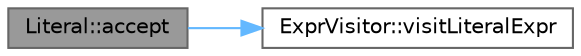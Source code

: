 digraph "Literal::accept"
{
 // LATEX_PDF_SIZE
  bgcolor="transparent";
  edge [fontname=Helvetica,fontsize=10,labelfontname=Helvetica,labelfontsize=10];
  node [fontname=Helvetica,fontsize=10,shape=box,height=0.2,width=0.4];
  rankdir="LR";
  Node1 [id="Node000001",label="Literal::accept",height=0.2,width=0.4,color="gray40", fillcolor="grey60", style="filled", fontcolor="black",tooltip=" "];
  Node1 -> Node2 [id="edge1_Node000001_Node000002",color="steelblue1",style="solid",tooltip=" "];
  Node2 [id="Node000002",label="ExprVisitor::visitLiteralExpr",height=0.2,width=0.4,color="grey40", fillcolor="white", style="filled",URL="$classExprVisitor.html#a08572b07b9eca9e1d6ac51b87b2c1c7c",tooltip=" "];
}
